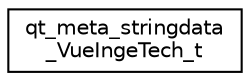 digraph "Graphical Class Hierarchy"
{
 // LATEX_PDF_SIZE
  edge [fontname="Helvetica",fontsize="10",labelfontname="Helvetica",labelfontsize="10"];
  node [fontname="Helvetica",fontsize="10",shape=record];
  rankdir="LR";
  Node0 [label="qt_meta_stringdata\l_VueIngeTech_t",height=0.2,width=0.4,color="black", fillcolor="white", style="filled",URL="$structqt__meta__stringdata__VueIngeTech__t.html",tooltip=" "];
}
